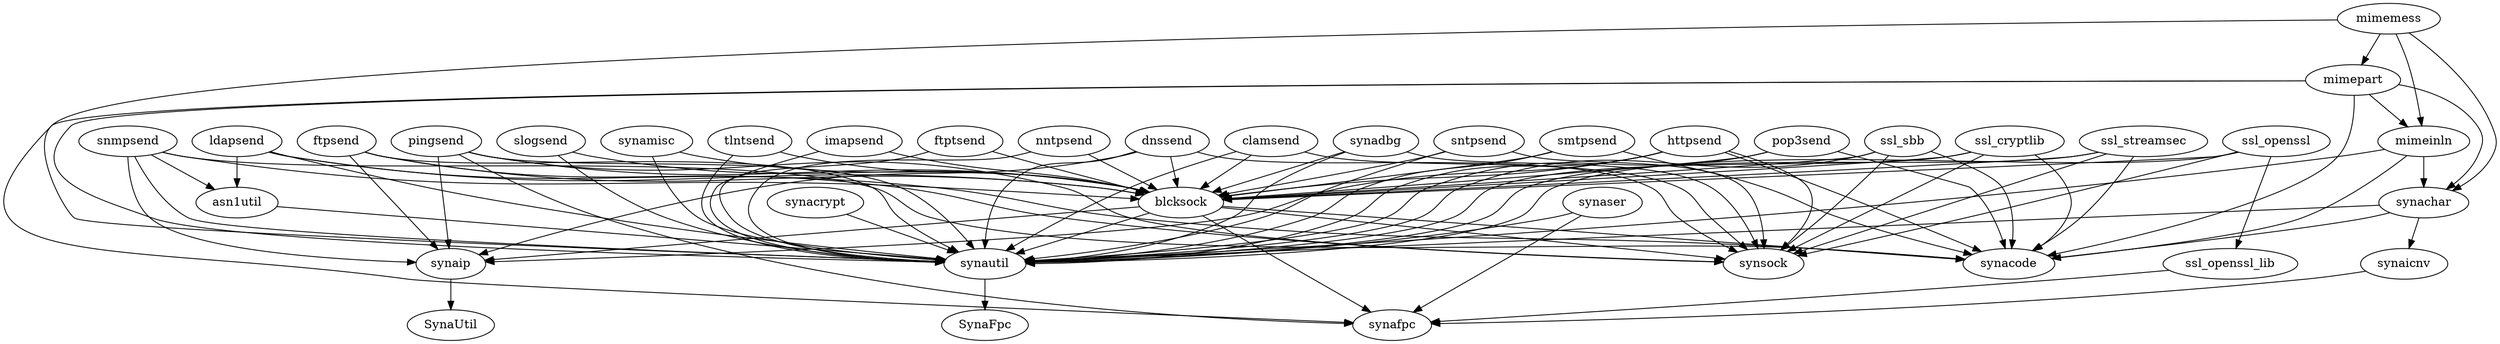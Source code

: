DiGraph Uses {
  asn1util -> synautil
  asn1util [href="asn1util.html"]
  blcksock -> synafpc
  blcksock -> synsock
  blcksock -> synautil
  blcksock -> synacode
  blcksock -> synaip
  blcksock [href="blcksock.html"]
  clamsend -> synsock
  clamsend -> blcksock
  clamsend -> synautil
  clamsend [href="clamsend.html"]
  dnssend -> blcksock
  dnssend -> synautil
  dnssend -> synaip
  dnssend -> synsock
  dnssend [href="dnssend.html"]
  ftpsend -> blcksock
  ftpsend -> synautil
  ftpsend -> synaip
  ftpsend -> synsock
  ftpsend [href="ftpsend.html"]
  ftptsend -> blcksock
  ftptsend -> synautil
  ftptsend [href="ftptsend.html"]
  httpsend -> blcksock
  httpsend -> synautil
  httpsend -> synaip
  httpsend -> synacode
  httpsend -> synsock
  httpsend [href="httpsend.html"]
  imapsend -> blcksock
  imapsend -> synautil
  imapsend [href="imapsend.html"]
  ldapsend -> blcksock
  ldapsend -> synautil
  ldapsend -> asn1util
  ldapsend -> synacode
  ldapsend [href="ldapsend.html"]
  mimeinln -> synachar
  mimeinln -> synacode
  mimeinln -> synautil
  mimeinln [href="mimeinln.html"]
  mimemess -> mimepart
  mimemess -> synachar
  mimemess -> synautil
  mimemess -> mimeinln
  mimemess [href="mimemess.html"]
  mimepart -> synafpc
  mimepart -> synachar
  mimepart -> synacode
  mimepart -> synautil
  mimepart -> mimeinln
  mimepart [href="mimepart.html"]
  nntpsend -> blcksock
  nntpsend -> synautil
  nntpsend [href="nntpsend.html"]
  pingsend -> synsock
  pingsend -> blcksock
  pingsend -> synautil
  pingsend -> synafpc
  pingsend -> synaip
  pingsend [href="pingsend.html"]
  pop3send -> blcksock
  pop3send -> synautil
  pop3send -> synacode
  pop3send [href="pop3send.html"]
  slogsend -> blcksock
  slogsend -> synautil
  slogsend [href="slogsend.html"]
  smtpsend -> blcksock
  smtpsend -> synautil
  smtpsend -> synacode
  smtpsend [href="smtpsend.html"]
  snmpsend -> blcksock
  snmpsend -> synautil
  snmpsend -> asn1util
  snmpsend -> synaip
  snmpsend -> synacode
  snmpsend [href="snmpsend.html"]
  sntpsend -> synsock
  sntpsend -> blcksock
  sntpsend -> synautil
  sntpsend [href="sntpsend.html"]
  ssl_cryptlib -> blcksock
  ssl_cryptlib -> synsock
  ssl_cryptlib -> synautil
  ssl_cryptlib -> synacode
  ssl_cryptlib [href="ssl_cryptlib.html"]
  ssl_openssl -> blcksock
  ssl_openssl -> synsock
  ssl_openssl -> synautil
  ssl_openssl -> ssl_openssl_lib
  ssl_openssl [href="ssl_openssl.html"]
  ssl_openssl_lib -> synafpc
  ssl_openssl_lib [href="ssl_openssl_lib.html"]
  ssl_sbb -> blcksock
  ssl_sbb -> synsock
  ssl_sbb -> synautil
  ssl_sbb -> synacode
  ssl_sbb [href="ssl_sbb.html"]
  ssl_streamsec -> blcksock
  ssl_streamsec -> synsock
  ssl_streamsec -> synautil
  ssl_streamsec -> synacode
  ssl_streamsec [href="ssl_streamsec.html"]
  synachar -> synautil
  synachar -> synacode
  synachar -> synaicnv
  synachar [href="synachar.html"]
  synacode [href="synacode.html"]
  synacrypt -> synautil
  synacrypt [href="synacrypt.html"]
  synadbg -> blcksock
  synadbg -> synsock
  synadbg -> synautil
  synadbg [href="synadbg.html"]
  synaicnv -> synafpc
  synaicnv [href="synaicnv.html"]
  synaip -> SynaUtil
  synaip [href="synaip.html"]
  synamisc -> synautil
  synamisc -> blcksock
  synamisc [href="synamisc.html"]
  synaser -> synafpc
  synaser -> synautil
  synaser [href="synaser.html"]
  synautil -> SynaFpc
  synautil [href="synautil.html"]
  tlntsend -> blcksock
  tlntsend -> synautil
  tlntsend [href="tlntsend.html"]
}

